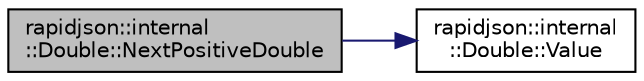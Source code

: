 digraph "rapidjson::internal::Double::NextPositiveDouble"
{
 // INTERACTIVE_SVG=YES
 // LATEX_PDF_SIZE
  edge [fontname="Helvetica",fontsize="10",labelfontname="Helvetica",labelfontsize="10"];
  node [fontname="Helvetica",fontsize="10",shape=record];
  rankdir="LR";
  Node34 [label="rapidjson::internal\l::Double::NextPositiveDouble",height=0.2,width=0.4,color="black", fillcolor="grey75", style="filled", fontcolor="black",tooltip=" "];
  Node34 -> Node35 [color="midnightblue",fontsize="10",style="solid",fontname="Helvetica"];
  Node35 [label="rapidjson::internal\l::Double::Value",height=0.2,width=0.4,color="black", fillcolor="white", style="filled",URL="$classrapidjson_1_1internal_1_1_double.html#ab2f141d811565e1a4a3c4d3ec6390981",tooltip=" "];
}
